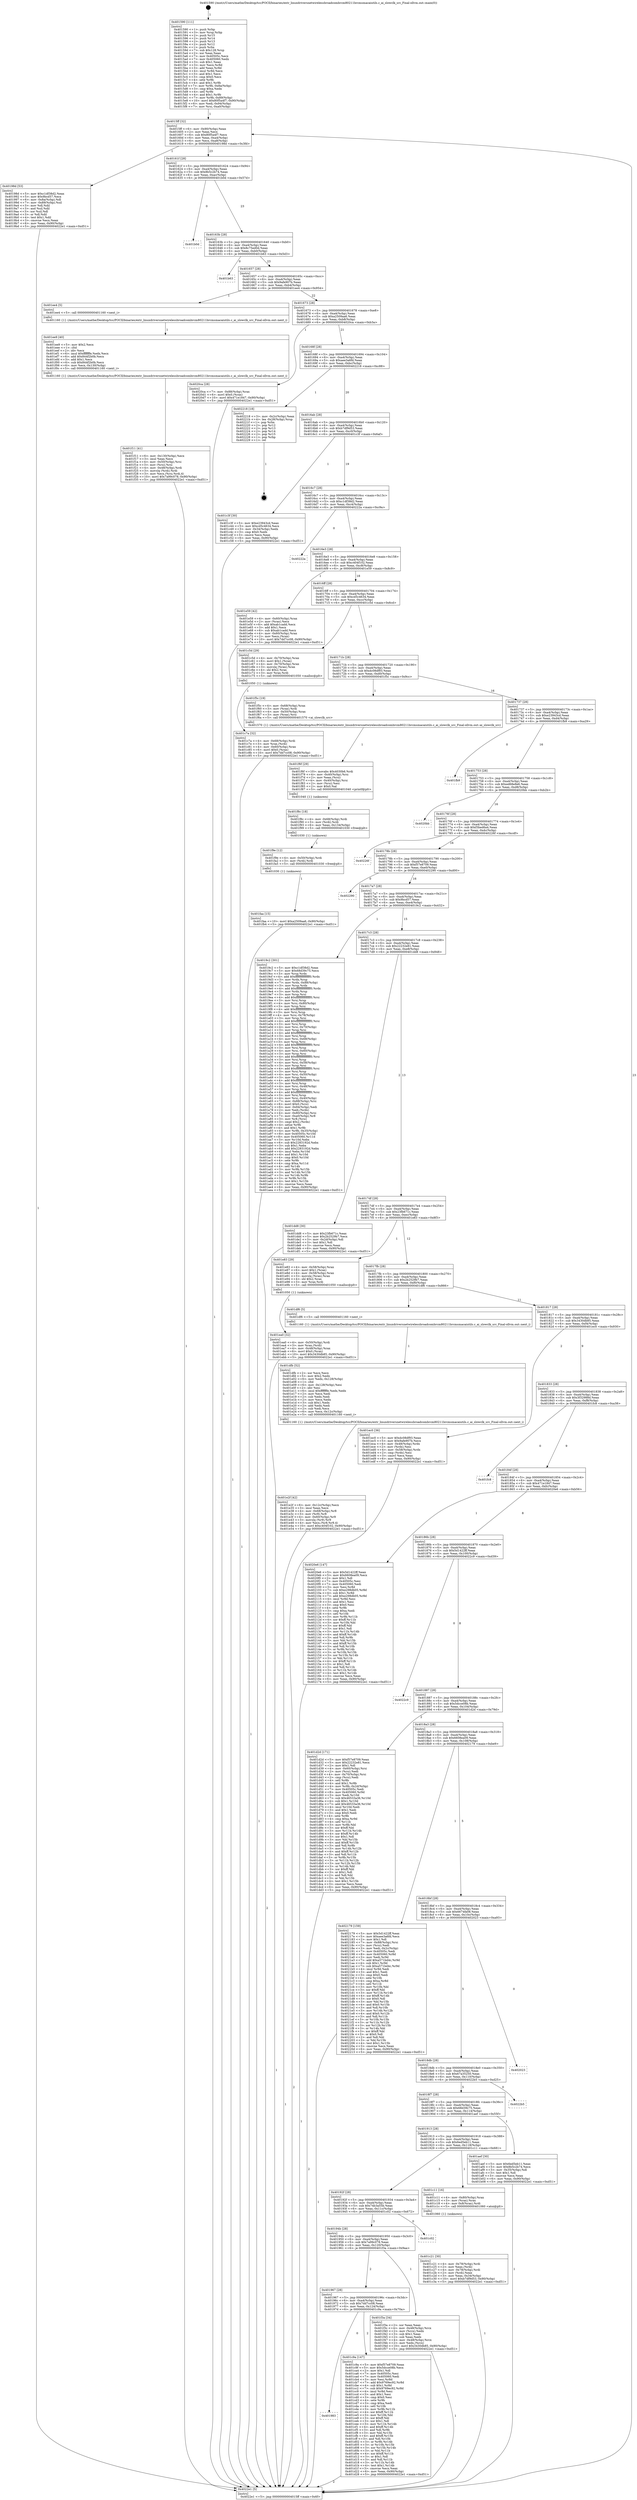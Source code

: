 digraph "0x401590" {
  label = "0x401590 (/mnt/c/Users/mathe/Desktop/tcc/POCII/binaries/extr_linuxdriversnetwirelessbroadcombrcm80211brcmsmacaiutils.c_ai_slowclk_src_Final-ollvm.out::main(0))"
  labelloc = "t"
  node[shape=record]

  Entry [label="",width=0.3,height=0.3,shape=circle,fillcolor=black,style=filled]
  "0x4015ff" [label="{
     0x4015ff [32]\l
     | [instrs]\l
     &nbsp;&nbsp;0x4015ff \<+6\>: mov -0x90(%rbp),%eax\l
     &nbsp;&nbsp;0x401605 \<+2\>: mov %eax,%ecx\l
     &nbsp;&nbsp;0x401607 \<+6\>: sub $0x80f5a4f7,%ecx\l
     &nbsp;&nbsp;0x40160d \<+6\>: mov %eax,-0xa4(%rbp)\l
     &nbsp;&nbsp;0x401613 \<+6\>: mov %ecx,-0xa8(%rbp)\l
     &nbsp;&nbsp;0x401619 \<+6\>: je 000000000040198d \<main+0x3fd\>\l
  }"]
  "0x40198d" [label="{
     0x40198d [53]\l
     | [instrs]\l
     &nbsp;&nbsp;0x40198d \<+5\>: mov $0xc1df38d2,%eax\l
     &nbsp;&nbsp;0x401992 \<+5\>: mov $0x9bcd57,%ecx\l
     &nbsp;&nbsp;0x401997 \<+6\>: mov -0x8a(%rbp),%dl\l
     &nbsp;&nbsp;0x40199d \<+7\>: mov -0x89(%rbp),%sil\l
     &nbsp;&nbsp;0x4019a4 \<+3\>: mov %dl,%dil\l
     &nbsp;&nbsp;0x4019a7 \<+3\>: and %sil,%dil\l
     &nbsp;&nbsp;0x4019aa \<+3\>: xor %sil,%dl\l
     &nbsp;&nbsp;0x4019ad \<+3\>: or %dl,%dil\l
     &nbsp;&nbsp;0x4019b0 \<+4\>: test $0x1,%dil\l
     &nbsp;&nbsp;0x4019b4 \<+3\>: cmovne %ecx,%eax\l
     &nbsp;&nbsp;0x4019b7 \<+6\>: mov %eax,-0x90(%rbp)\l
     &nbsp;&nbsp;0x4019bd \<+5\>: jmp 00000000004022e1 \<main+0xd51\>\l
  }"]
  "0x40161f" [label="{
     0x40161f [28]\l
     | [instrs]\l
     &nbsp;&nbsp;0x40161f \<+5\>: jmp 0000000000401624 \<main+0x94\>\l
     &nbsp;&nbsp;0x401624 \<+6\>: mov -0xa4(%rbp),%eax\l
     &nbsp;&nbsp;0x40162a \<+5\>: sub $0x8b5c2b74,%eax\l
     &nbsp;&nbsp;0x40162f \<+6\>: mov %eax,-0xac(%rbp)\l
     &nbsp;&nbsp;0x401635 \<+6\>: je 0000000000401b0d \<main+0x57d\>\l
  }"]
  "0x4022e1" [label="{
     0x4022e1 [5]\l
     | [instrs]\l
     &nbsp;&nbsp;0x4022e1 \<+5\>: jmp 00000000004015ff \<main+0x6f\>\l
  }"]
  "0x401590" [label="{
     0x401590 [111]\l
     | [instrs]\l
     &nbsp;&nbsp;0x401590 \<+1\>: push %rbp\l
     &nbsp;&nbsp;0x401591 \<+3\>: mov %rsp,%rbp\l
     &nbsp;&nbsp;0x401594 \<+2\>: push %r15\l
     &nbsp;&nbsp;0x401596 \<+2\>: push %r14\l
     &nbsp;&nbsp;0x401598 \<+2\>: push %r13\l
     &nbsp;&nbsp;0x40159a \<+2\>: push %r12\l
     &nbsp;&nbsp;0x40159c \<+1\>: push %rbx\l
     &nbsp;&nbsp;0x40159d \<+7\>: sub $0x128,%rsp\l
     &nbsp;&nbsp;0x4015a4 \<+2\>: xor %eax,%eax\l
     &nbsp;&nbsp;0x4015a6 \<+7\>: mov 0x40505c,%ecx\l
     &nbsp;&nbsp;0x4015ad \<+7\>: mov 0x405060,%edx\l
     &nbsp;&nbsp;0x4015b4 \<+3\>: sub $0x1,%eax\l
     &nbsp;&nbsp;0x4015b7 \<+3\>: mov %ecx,%r8d\l
     &nbsp;&nbsp;0x4015ba \<+3\>: add %eax,%r8d\l
     &nbsp;&nbsp;0x4015bd \<+4\>: imul %r8d,%ecx\l
     &nbsp;&nbsp;0x4015c1 \<+3\>: and $0x1,%ecx\l
     &nbsp;&nbsp;0x4015c4 \<+3\>: cmp $0x0,%ecx\l
     &nbsp;&nbsp;0x4015c7 \<+4\>: sete %r9b\l
     &nbsp;&nbsp;0x4015cb \<+4\>: and $0x1,%r9b\l
     &nbsp;&nbsp;0x4015cf \<+7\>: mov %r9b,-0x8a(%rbp)\l
     &nbsp;&nbsp;0x4015d6 \<+3\>: cmp $0xa,%edx\l
     &nbsp;&nbsp;0x4015d9 \<+4\>: setl %r9b\l
     &nbsp;&nbsp;0x4015dd \<+4\>: and $0x1,%r9b\l
     &nbsp;&nbsp;0x4015e1 \<+7\>: mov %r9b,-0x89(%rbp)\l
     &nbsp;&nbsp;0x4015e8 \<+10\>: movl $0x80f5a4f7,-0x90(%rbp)\l
     &nbsp;&nbsp;0x4015f2 \<+6\>: mov %edi,-0x94(%rbp)\l
     &nbsp;&nbsp;0x4015f8 \<+7\>: mov %rsi,-0xa0(%rbp)\l
  }"]
  Exit [label="",width=0.3,height=0.3,shape=circle,fillcolor=black,style=filled,peripheries=2]
  "0x401b0d" [label="{
     0x401b0d\l
  }", style=dashed]
  "0x40163b" [label="{
     0x40163b [28]\l
     | [instrs]\l
     &nbsp;&nbsp;0x40163b \<+5\>: jmp 0000000000401640 \<main+0xb0\>\l
     &nbsp;&nbsp;0x401640 \<+6\>: mov -0xa4(%rbp),%eax\l
     &nbsp;&nbsp;0x401646 \<+5\>: sub $0x8c75ed0d,%eax\l
     &nbsp;&nbsp;0x40164b \<+6\>: mov %eax,-0xb0(%rbp)\l
     &nbsp;&nbsp;0x401651 \<+6\>: je 0000000000401b63 \<main+0x5d3\>\l
  }"]
  "0x401faa" [label="{
     0x401faa [15]\l
     | [instrs]\l
     &nbsp;&nbsp;0x401faa \<+10\>: movl $0xa2509aa6,-0x90(%rbp)\l
     &nbsp;&nbsp;0x401fb4 \<+5\>: jmp 00000000004022e1 \<main+0xd51\>\l
  }"]
  "0x401b63" [label="{
     0x401b63\l
  }", style=dashed]
  "0x401657" [label="{
     0x401657 [28]\l
     | [instrs]\l
     &nbsp;&nbsp;0x401657 \<+5\>: jmp 000000000040165c \<main+0xcc\>\l
     &nbsp;&nbsp;0x40165c \<+6\>: mov -0xa4(%rbp),%eax\l
     &nbsp;&nbsp;0x401662 \<+5\>: sub $0x9afe907b,%eax\l
     &nbsp;&nbsp;0x401667 \<+6\>: mov %eax,-0xb4(%rbp)\l
     &nbsp;&nbsp;0x40166d \<+6\>: je 0000000000401ee4 \<main+0x954\>\l
  }"]
  "0x401f9e" [label="{
     0x401f9e [12]\l
     | [instrs]\l
     &nbsp;&nbsp;0x401f9e \<+4\>: mov -0x50(%rbp),%rdi\l
     &nbsp;&nbsp;0x401fa2 \<+3\>: mov (%rdi),%rdi\l
     &nbsp;&nbsp;0x401fa5 \<+5\>: call 0000000000401030 \<free@plt\>\l
     | [calls]\l
     &nbsp;&nbsp;0x401030 \{1\} (unknown)\l
  }"]
  "0x401ee4" [label="{
     0x401ee4 [5]\l
     | [instrs]\l
     &nbsp;&nbsp;0x401ee4 \<+5\>: call 0000000000401160 \<next_i\>\l
     | [calls]\l
     &nbsp;&nbsp;0x401160 \{1\} (/mnt/c/Users/mathe/Desktop/tcc/POCII/binaries/extr_linuxdriversnetwirelessbroadcombrcm80211brcmsmacaiutils.c_ai_slowclk_src_Final-ollvm.out::next_i)\l
  }"]
  "0x401673" [label="{
     0x401673 [28]\l
     | [instrs]\l
     &nbsp;&nbsp;0x401673 \<+5\>: jmp 0000000000401678 \<main+0xe8\>\l
     &nbsp;&nbsp;0x401678 \<+6\>: mov -0xa4(%rbp),%eax\l
     &nbsp;&nbsp;0x40167e \<+5\>: sub $0xa2509aa6,%eax\l
     &nbsp;&nbsp;0x401683 \<+6\>: mov %eax,-0xb8(%rbp)\l
     &nbsp;&nbsp;0x401689 \<+6\>: je 00000000004020ca \<main+0xb3a\>\l
  }"]
  "0x401f8c" [label="{
     0x401f8c [18]\l
     | [instrs]\l
     &nbsp;&nbsp;0x401f8c \<+4\>: mov -0x68(%rbp),%rdi\l
     &nbsp;&nbsp;0x401f90 \<+3\>: mov (%rdi),%rdi\l
     &nbsp;&nbsp;0x401f93 \<+6\>: mov %eax,-0x134(%rbp)\l
     &nbsp;&nbsp;0x401f99 \<+5\>: call 0000000000401030 \<free@plt\>\l
     | [calls]\l
     &nbsp;&nbsp;0x401030 \{1\} (unknown)\l
  }"]
  "0x4020ca" [label="{
     0x4020ca [28]\l
     | [instrs]\l
     &nbsp;&nbsp;0x4020ca \<+7\>: mov -0x88(%rbp),%rax\l
     &nbsp;&nbsp;0x4020d1 \<+6\>: movl $0x0,(%rax)\l
     &nbsp;&nbsp;0x4020d7 \<+10\>: movl $0x471e1847,-0x90(%rbp)\l
     &nbsp;&nbsp;0x4020e1 \<+5\>: jmp 00000000004022e1 \<main+0xd51\>\l
  }"]
  "0x40168f" [label="{
     0x40168f [28]\l
     | [instrs]\l
     &nbsp;&nbsp;0x40168f \<+5\>: jmp 0000000000401694 \<main+0x104\>\l
     &nbsp;&nbsp;0x401694 \<+6\>: mov -0xa4(%rbp),%eax\l
     &nbsp;&nbsp;0x40169a \<+5\>: sub $0xaee3a6fd,%eax\l
     &nbsp;&nbsp;0x40169f \<+6\>: mov %eax,-0xbc(%rbp)\l
     &nbsp;&nbsp;0x4016a5 \<+6\>: je 0000000000402218 \<main+0xc88\>\l
  }"]
  "0x401f6f" [label="{
     0x401f6f [29]\l
     | [instrs]\l
     &nbsp;&nbsp;0x401f6f \<+10\>: movabs $0x4030b6,%rdi\l
     &nbsp;&nbsp;0x401f79 \<+4\>: mov -0x40(%rbp),%rsi\l
     &nbsp;&nbsp;0x401f7d \<+2\>: mov %eax,(%rsi)\l
     &nbsp;&nbsp;0x401f7f \<+4\>: mov -0x40(%rbp),%rsi\l
     &nbsp;&nbsp;0x401f83 \<+2\>: mov (%rsi),%esi\l
     &nbsp;&nbsp;0x401f85 \<+2\>: mov $0x0,%al\l
     &nbsp;&nbsp;0x401f87 \<+5\>: call 0000000000401040 \<printf@plt\>\l
     | [calls]\l
     &nbsp;&nbsp;0x401040 \{1\} (unknown)\l
  }"]
  "0x402218" [label="{
     0x402218 [18]\l
     | [instrs]\l
     &nbsp;&nbsp;0x402218 \<+3\>: mov -0x2c(%rbp),%eax\l
     &nbsp;&nbsp;0x40221b \<+4\>: lea -0x28(%rbp),%rsp\l
     &nbsp;&nbsp;0x40221f \<+1\>: pop %rbx\l
     &nbsp;&nbsp;0x402220 \<+2\>: pop %r12\l
     &nbsp;&nbsp;0x402222 \<+2\>: pop %r13\l
     &nbsp;&nbsp;0x402224 \<+2\>: pop %r14\l
     &nbsp;&nbsp;0x402226 \<+2\>: pop %r15\l
     &nbsp;&nbsp;0x402228 \<+1\>: pop %rbp\l
     &nbsp;&nbsp;0x402229 \<+1\>: ret\l
  }"]
  "0x4016ab" [label="{
     0x4016ab [28]\l
     | [instrs]\l
     &nbsp;&nbsp;0x4016ab \<+5\>: jmp 00000000004016b0 \<main+0x120\>\l
     &nbsp;&nbsp;0x4016b0 \<+6\>: mov -0xa4(%rbp),%eax\l
     &nbsp;&nbsp;0x4016b6 \<+5\>: sub $0xb7df9d53,%eax\l
     &nbsp;&nbsp;0x4016bb \<+6\>: mov %eax,-0xc0(%rbp)\l
     &nbsp;&nbsp;0x4016c1 \<+6\>: je 0000000000401c3f \<main+0x6af\>\l
  }"]
  "0x401f11" [label="{
     0x401f11 [41]\l
     | [instrs]\l
     &nbsp;&nbsp;0x401f11 \<+6\>: mov -0x130(%rbp),%ecx\l
     &nbsp;&nbsp;0x401f17 \<+3\>: imul %eax,%ecx\l
     &nbsp;&nbsp;0x401f1a \<+4\>: mov -0x50(%rbp),%rsi\l
     &nbsp;&nbsp;0x401f1e \<+3\>: mov (%rsi),%rsi\l
     &nbsp;&nbsp;0x401f21 \<+4\>: mov -0x48(%rbp),%rdi\l
     &nbsp;&nbsp;0x401f25 \<+3\>: movslq (%rdi),%rdi\l
     &nbsp;&nbsp;0x401f28 \<+3\>: mov %ecx,(%rsi,%rdi,4)\l
     &nbsp;&nbsp;0x401f2b \<+10\>: movl $0x7a99c078,-0x90(%rbp)\l
     &nbsp;&nbsp;0x401f35 \<+5\>: jmp 00000000004022e1 \<main+0xd51\>\l
  }"]
  "0x401c3f" [label="{
     0x401c3f [30]\l
     | [instrs]\l
     &nbsp;&nbsp;0x401c3f \<+5\>: mov $0xe23943cd,%eax\l
     &nbsp;&nbsp;0x401c44 \<+5\>: mov $0xcd5c4634,%ecx\l
     &nbsp;&nbsp;0x401c49 \<+3\>: mov -0x34(%rbp),%edx\l
     &nbsp;&nbsp;0x401c4c \<+3\>: cmp $0x0,%edx\l
     &nbsp;&nbsp;0x401c4f \<+3\>: cmove %ecx,%eax\l
     &nbsp;&nbsp;0x401c52 \<+6\>: mov %eax,-0x90(%rbp)\l
     &nbsp;&nbsp;0x401c58 \<+5\>: jmp 00000000004022e1 \<main+0xd51\>\l
  }"]
  "0x4016c7" [label="{
     0x4016c7 [28]\l
     | [instrs]\l
     &nbsp;&nbsp;0x4016c7 \<+5\>: jmp 00000000004016cc \<main+0x13c\>\l
     &nbsp;&nbsp;0x4016cc \<+6\>: mov -0xa4(%rbp),%eax\l
     &nbsp;&nbsp;0x4016d2 \<+5\>: sub $0xc1df38d2,%eax\l
     &nbsp;&nbsp;0x4016d7 \<+6\>: mov %eax,-0xc4(%rbp)\l
     &nbsp;&nbsp;0x4016dd \<+6\>: je 000000000040222a \<main+0xc9a\>\l
  }"]
  "0x401ee9" [label="{
     0x401ee9 [40]\l
     | [instrs]\l
     &nbsp;&nbsp;0x401ee9 \<+5\>: mov $0x2,%ecx\l
     &nbsp;&nbsp;0x401eee \<+1\>: cltd\l
     &nbsp;&nbsp;0x401eef \<+2\>: idiv %ecx\l
     &nbsp;&nbsp;0x401ef1 \<+6\>: imul $0xfffffffe,%edx,%ecx\l
     &nbsp;&nbsp;0x401ef7 \<+6\>: add $0x844f2b0b,%ecx\l
     &nbsp;&nbsp;0x401efd \<+3\>: add $0x1,%ecx\l
     &nbsp;&nbsp;0x401f00 \<+6\>: sub $0x844f2b0b,%ecx\l
     &nbsp;&nbsp;0x401f06 \<+6\>: mov %ecx,-0x130(%rbp)\l
     &nbsp;&nbsp;0x401f0c \<+5\>: call 0000000000401160 \<next_i\>\l
     | [calls]\l
     &nbsp;&nbsp;0x401160 \{1\} (/mnt/c/Users/mathe/Desktop/tcc/POCII/binaries/extr_linuxdriversnetwirelessbroadcombrcm80211brcmsmacaiutils.c_ai_slowclk_src_Final-ollvm.out::next_i)\l
  }"]
  "0x40222a" [label="{
     0x40222a\l
  }", style=dashed]
  "0x4016e3" [label="{
     0x4016e3 [28]\l
     | [instrs]\l
     &nbsp;&nbsp;0x4016e3 \<+5\>: jmp 00000000004016e8 \<main+0x158\>\l
     &nbsp;&nbsp;0x4016e8 \<+6\>: mov -0xa4(%rbp),%eax\l
     &nbsp;&nbsp;0x4016ee \<+5\>: sub $0xc404f102,%eax\l
     &nbsp;&nbsp;0x4016f3 \<+6\>: mov %eax,-0xc8(%rbp)\l
     &nbsp;&nbsp;0x4016f9 \<+6\>: je 0000000000401e59 \<main+0x8c9\>\l
  }"]
  "0x401ea0" [label="{
     0x401ea0 [32]\l
     | [instrs]\l
     &nbsp;&nbsp;0x401ea0 \<+4\>: mov -0x50(%rbp),%rdi\l
     &nbsp;&nbsp;0x401ea4 \<+3\>: mov %rax,(%rdi)\l
     &nbsp;&nbsp;0x401ea7 \<+4\>: mov -0x48(%rbp),%rax\l
     &nbsp;&nbsp;0x401eab \<+6\>: movl $0x0,(%rax)\l
     &nbsp;&nbsp;0x401eb1 \<+10\>: movl $0x3430db85,-0x90(%rbp)\l
     &nbsp;&nbsp;0x401ebb \<+5\>: jmp 00000000004022e1 \<main+0xd51\>\l
  }"]
  "0x401e59" [label="{
     0x401e59 [42]\l
     | [instrs]\l
     &nbsp;&nbsp;0x401e59 \<+4\>: mov -0x60(%rbp),%rax\l
     &nbsp;&nbsp;0x401e5d \<+2\>: mov (%rax),%ecx\l
     &nbsp;&nbsp;0x401e5f \<+6\>: add $0xab1cadd,%ecx\l
     &nbsp;&nbsp;0x401e65 \<+3\>: add $0x1,%ecx\l
     &nbsp;&nbsp;0x401e68 \<+6\>: sub $0xab1cadd,%ecx\l
     &nbsp;&nbsp;0x401e6e \<+4\>: mov -0x60(%rbp),%rax\l
     &nbsp;&nbsp;0x401e72 \<+2\>: mov %ecx,(%rax)\l
     &nbsp;&nbsp;0x401e74 \<+10\>: movl $0x7dd7cc08,-0x90(%rbp)\l
     &nbsp;&nbsp;0x401e7e \<+5\>: jmp 00000000004022e1 \<main+0xd51\>\l
  }"]
  "0x4016ff" [label="{
     0x4016ff [28]\l
     | [instrs]\l
     &nbsp;&nbsp;0x4016ff \<+5\>: jmp 0000000000401704 \<main+0x174\>\l
     &nbsp;&nbsp;0x401704 \<+6\>: mov -0xa4(%rbp),%eax\l
     &nbsp;&nbsp;0x40170a \<+5\>: sub $0xcd5c4634,%eax\l
     &nbsp;&nbsp;0x40170f \<+6\>: mov %eax,-0xcc(%rbp)\l
     &nbsp;&nbsp;0x401715 \<+6\>: je 0000000000401c5d \<main+0x6cd\>\l
  }"]
  "0x401e2f" [label="{
     0x401e2f [42]\l
     | [instrs]\l
     &nbsp;&nbsp;0x401e2f \<+6\>: mov -0x12c(%rbp),%ecx\l
     &nbsp;&nbsp;0x401e35 \<+3\>: imul %eax,%ecx\l
     &nbsp;&nbsp;0x401e38 \<+4\>: mov -0x68(%rbp),%r8\l
     &nbsp;&nbsp;0x401e3c \<+3\>: mov (%r8),%r8\l
     &nbsp;&nbsp;0x401e3f \<+4\>: mov -0x60(%rbp),%r9\l
     &nbsp;&nbsp;0x401e43 \<+3\>: movslq (%r9),%r9\l
     &nbsp;&nbsp;0x401e46 \<+4\>: mov %ecx,(%r8,%r9,4)\l
     &nbsp;&nbsp;0x401e4a \<+10\>: movl $0xc404f102,-0x90(%rbp)\l
     &nbsp;&nbsp;0x401e54 \<+5\>: jmp 00000000004022e1 \<main+0xd51\>\l
  }"]
  "0x401c5d" [label="{
     0x401c5d [29]\l
     | [instrs]\l
     &nbsp;&nbsp;0x401c5d \<+4\>: mov -0x70(%rbp),%rax\l
     &nbsp;&nbsp;0x401c61 \<+6\>: movl $0x1,(%rax)\l
     &nbsp;&nbsp;0x401c67 \<+4\>: mov -0x70(%rbp),%rax\l
     &nbsp;&nbsp;0x401c6b \<+3\>: movslq (%rax),%rax\l
     &nbsp;&nbsp;0x401c6e \<+4\>: shl $0x2,%rax\l
     &nbsp;&nbsp;0x401c72 \<+3\>: mov %rax,%rdi\l
     &nbsp;&nbsp;0x401c75 \<+5\>: call 0000000000401050 \<malloc@plt\>\l
     | [calls]\l
     &nbsp;&nbsp;0x401050 \{1\} (unknown)\l
  }"]
  "0x40171b" [label="{
     0x40171b [28]\l
     | [instrs]\l
     &nbsp;&nbsp;0x40171b \<+5\>: jmp 0000000000401720 \<main+0x190\>\l
     &nbsp;&nbsp;0x401720 \<+6\>: mov -0xa4(%rbp),%eax\l
     &nbsp;&nbsp;0x401726 \<+5\>: sub $0xdc08df93,%eax\l
     &nbsp;&nbsp;0x40172b \<+6\>: mov %eax,-0xd0(%rbp)\l
     &nbsp;&nbsp;0x401731 \<+6\>: je 0000000000401f5c \<main+0x9cc\>\l
  }"]
  "0x401dfb" [label="{
     0x401dfb [52]\l
     | [instrs]\l
     &nbsp;&nbsp;0x401dfb \<+2\>: xor %ecx,%ecx\l
     &nbsp;&nbsp;0x401dfd \<+5\>: mov $0x2,%edx\l
     &nbsp;&nbsp;0x401e02 \<+6\>: mov %edx,-0x128(%rbp)\l
     &nbsp;&nbsp;0x401e08 \<+1\>: cltd\l
     &nbsp;&nbsp;0x401e09 \<+6\>: mov -0x128(%rbp),%esi\l
     &nbsp;&nbsp;0x401e0f \<+2\>: idiv %esi\l
     &nbsp;&nbsp;0x401e11 \<+6\>: imul $0xfffffffe,%edx,%edx\l
     &nbsp;&nbsp;0x401e17 \<+2\>: mov %ecx,%edi\l
     &nbsp;&nbsp;0x401e19 \<+2\>: sub %edx,%edi\l
     &nbsp;&nbsp;0x401e1b \<+2\>: mov %ecx,%edx\l
     &nbsp;&nbsp;0x401e1d \<+3\>: sub $0x1,%edx\l
     &nbsp;&nbsp;0x401e20 \<+2\>: add %edx,%edi\l
     &nbsp;&nbsp;0x401e22 \<+2\>: sub %edi,%ecx\l
     &nbsp;&nbsp;0x401e24 \<+6\>: mov %ecx,-0x12c(%rbp)\l
     &nbsp;&nbsp;0x401e2a \<+5\>: call 0000000000401160 \<next_i\>\l
     | [calls]\l
     &nbsp;&nbsp;0x401160 \{1\} (/mnt/c/Users/mathe/Desktop/tcc/POCII/binaries/extr_linuxdriversnetwirelessbroadcombrcm80211brcmsmacaiutils.c_ai_slowclk_src_Final-ollvm.out::next_i)\l
  }"]
  "0x401f5c" [label="{
     0x401f5c [19]\l
     | [instrs]\l
     &nbsp;&nbsp;0x401f5c \<+4\>: mov -0x68(%rbp),%rax\l
     &nbsp;&nbsp;0x401f60 \<+3\>: mov (%rax),%rdi\l
     &nbsp;&nbsp;0x401f63 \<+4\>: mov -0x50(%rbp),%rax\l
     &nbsp;&nbsp;0x401f67 \<+3\>: mov (%rax),%rsi\l
     &nbsp;&nbsp;0x401f6a \<+5\>: call 0000000000401570 \<ai_slowclk_src\>\l
     | [calls]\l
     &nbsp;&nbsp;0x401570 \{1\} (/mnt/c/Users/mathe/Desktop/tcc/POCII/binaries/extr_linuxdriversnetwirelessbroadcombrcm80211brcmsmacaiutils.c_ai_slowclk_src_Final-ollvm.out::ai_slowclk_src)\l
  }"]
  "0x401737" [label="{
     0x401737 [28]\l
     | [instrs]\l
     &nbsp;&nbsp;0x401737 \<+5\>: jmp 000000000040173c \<main+0x1ac\>\l
     &nbsp;&nbsp;0x40173c \<+6\>: mov -0xa4(%rbp),%eax\l
     &nbsp;&nbsp;0x401742 \<+5\>: sub $0xe23943cd,%eax\l
     &nbsp;&nbsp;0x401747 \<+6\>: mov %eax,-0xd4(%rbp)\l
     &nbsp;&nbsp;0x40174d \<+6\>: je 0000000000401fb9 \<main+0xa29\>\l
  }"]
  "0x401983" [label="{
     0x401983\l
  }", style=dashed]
  "0x401fb9" [label="{
     0x401fb9\l
  }", style=dashed]
  "0x401753" [label="{
     0x401753 [28]\l
     | [instrs]\l
     &nbsp;&nbsp;0x401753 \<+5\>: jmp 0000000000401758 \<main+0x1c8\>\l
     &nbsp;&nbsp;0x401758 \<+6\>: mov -0xa4(%rbp),%eax\l
     &nbsp;&nbsp;0x40175e \<+5\>: sub $0xed68e8e6,%eax\l
     &nbsp;&nbsp;0x401763 \<+6\>: mov %eax,-0xd8(%rbp)\l
     &nbsp;&nbsp;0x401769 \<+6\>: je 00000000004020bb \<main+0xb2b\>\l
  }"]
  "0x401c9a" [label="{
     0x401c9a [147]\l
     | [instrs]\l
     &nbsp;&nbsp;0x401c9a \<+5\>: mov $0xf57e8709,%eax\l
     &nbsp;&nbsp;0x401c9f \<+5\>: mov $0x5dcce08b,%ecx\l
     &nbsp;&nbsp;0x401ca4 \<+2\>: mov $0x1,%dl\l
     &nbsp;&nbsp;0x401ca6 \<+7\>: mov 0x40505c,%esi\l
     &nbsp;&nbsp;0x401cad \<+7\>: mov 0x405060,%edi\l
     &nbsp;&nbsp;0x401cb4 \<+3\>: mov %esi,%r8d\l
     &nbsp;&nbsp;0x401cb7 \<+7\>: add $0x9769ec92,%r8d\l
     &nbsp;&nbsp;0x401cbe \<+4\>: sub $0x1,%r8d\l
     &nbsp;&nbsp;0x401cc2 \<+7\>: sub $0x9769ec92,%r8d\l
     &nbsp;&nbsp;0x401cc9 \<+4\>: imul %r8d,%esi\l
     &nbsp;&nbsp;0x401ccd \<+3\>: and $0x1,%esi\l
     &nbsp;&nbsp;0x401cd0 \<+3\>: cmp $0x0,%esi\l
     &nbsp;&nbsp;0x401cd3 \<+4\>: sete %r9b\l
     &nbsp;&nbsp;0x401cd7 \<+3\>: cmp $0xa,%edi\l
     &nbsp;&nbsp;0x401cda \<+4\>: setl %r10b\l
     &nbsp;&nbsp;0x401cde \<+3\>: mov %r9b,%r11b\l
     &nbsp;&nbsp;0x401ce1 \<+4\>: xor $0xff,%r11b\l
     &nbsp;&nbsp;0x401ce5 \<+3\>: mov %r10b,%bl\l
     &nbsp;&nbsp;0x401ce8 \<+3\>: xor $0xff,%bl\l
     &nbsp;&nbsp;0x401ceb \<+3\>: xor $0x1,%dl\l
     &nbsp;&nbsp;0x401cee \<+3\>: mov %r11b,%r14b\l
     &nbsp;&nbsp;0x401cf1 \<+4\>: and $0xff,%r14b\l
     &nbsp;&nbsp;0x401cf5 \<+3\>: and %dl,%r9b\l
     &nbsp;&nbsp;0x401cf8 \<+3\>: mov %bl,%r15b\l
     &nbsp;&nbsp;0x401cfb \<+4\>: and $0xff,%r15b\l
     &nbsp;&nbsp;0x401cff \<+3\>: and %dl,%r10b\l
     &nbsp;&nbsp;0x401d02 \<+3\>: or %r9b,%r14b\l
     &nbsp;&nbsp;0x401d05 \<+3\>: or %r10b,%r15b\l
     &nbsp;&nbsp;0x401d08 \<+3\>: xor %r15b,%r14b\l
     &nbsp;&nbsp;0x401d0b \<+3\>: or %bl,%r11b\l
     &nbsp;&nbsp;0x401d0e \<+4\>: xor $0xff,%r11b\l
     &nbsp;&nbsp;0x401d12 \<+3\>: or $0x1,%dl\l
     &nbsp;&nbsp;0x401d15 \<+3\>: and %dl,%r11b\l
     &nbsp;&nbsp;0x401d18 \<+3\>: or %r11b,%r14b\l
     &nbsp;&nbsp;0x401d1b \<+4\>: test $0x1,%r14b\l
     &nbsp;&nbsp;0x401d1f \<+3\>: cmovne %ecx,%eax\l
     &nbsp;&nbsp;0x401d22 \<+6\>: mov %eax,-0x90(%rbp)\l
     &nbsp;&nbsp;0x401d28 \<+5\>: jmp 00000000004022e1 \<main+0xd51\>\l
  }"]
  "0x4020bb" [label="{
     0x4020bb\l
  }", style=dashed]
  "0x40176f" [label="{
     0x40176f [28]\l
     | [instrs]\l
     &nbsp;&nbsp;0x40176f \<+5\>: jmp 0000000000401774 \<main+0x1e4\>\l
     &nbsp;&nbsp;0x401774 \<+6\>: mov -0xa4(%rbp),%eax\l
     &nbsp;&nbsp;0x40177a \<+5\>: sub $0xf3bed6a4,%eax\l
     &nbsp;&nbsp;0x40177f \<+6\>: mov %eax,-0xdc(%rbp)\l
     &nbsp;&nbsp;0x401785 \<+6\>: je 000000000040226f \<main+0xcdf\>\l
  }"]
  "0x401967" [label="{
     0x401967 [28]\l
     | [instrs]\l
     &nbsp;&nbsp;0x401967 \<+5\>: jmp 000000000040196c \<main+0x3dc\>\l
     &nbsp;&nbsp;0x40196c \<+6\>: mov -0xa4(%rbp),%eax\l
     &nbsp;&nbsp;0x401972 \<+5\>: sub $0x7dd7cc08,%eax\l
     &nbsp;&nbsp;0x401977 \<+6\>: mov %eax,-0x124(%rbp)\l
     &nbsp;&nbsp;0x40197d \<+6\>: je 0000000000401c9a \<main+0x70a\>\l
  }"]
  "0x40226f" [label="{
     0x40226f\l
  }", style=dashed]
  "0x40178b" [label="{
     0x40178b [28]\l
     | [instrs]\l
     &nbsp;&nbsp;0x40178b \<+5\>: jmp 0000000000401790 \<main+0x200\>\l
     &nbsp;&nbsp;0x401790 \<+6\>: mov -0xa4(%rbp),%eax\l
     &nbsp;&nbsp;0x401796 \<+5\>: sub $0xf57e8709,%eax\l
     &nbsp;&nbsp;0x40179b \<+6\>: mov %eax,-0xe0(%rbp)\l
     &nbsp;&nbsp;0x4017a1 \<+6\>: je 0000000000402290 \<main+0xd00\>\l
  }"]
  "0x401f3a" [label="{
     0x401f3a [34]\l
     | [instrs]\l
     &nbsp;&nbsp;0x401f3a \<+2\>: xor %eax,%eax\l
     &nbsp;&nbsp;0x401f3c \<+4\>: mov -0x48(%rbp),%rcx\l
     &nbsp;&nbsp;0x401f40 \<+2\>: mov (%rcx),%edx\l
     &nbsp;&nbsp;0x401f42 \<+3\>: sub $0x1,%eax\l
     &nbsp;&nbsp;0x401f45 \<+2\>: sub %eax,%edx\l
     &nbsp;&nbsp;0x401f47 \<+4\>: mov -0x48(%rbp),%rcx\l
     &nbsp;&nbsp;0x401f4b \<+2\>: mov %edx,(%rcx)\l
     &nbsp;&nbsp;0x401f4d \<+10\>: movl $0x3430db85,-0x90(%rbp)\l
     &nbsp;&nbsp;0x401f57 \<+5\>: jmp 00000000004022e1 \<main+0xd51\>\l
  }"]
  "0x402290" [label="{
     0x402290\l
  }", style=dashed]
  "0x4017a7" [label="{
     0x4017a7 [28]\l
     | [instrs]\l
     &nbsp;&nbsp;0x4017a7 \<+5\>: jmp 00000000004017ac \<main+0x21c\>\l
     &nbsp;&nbsp;0x4017ac \<+6\>: mov -0xa4(%rbp),%eax\l
     &nbsp;&nbsp;0x4017b2 \<+5\>: sub $0x9bcd57,%eax\l
     &nbsp;&nbsp;0x4017b7 \<+6\>: mov %eax,-0xe4(%rbp)\l
     &nbsp;&nbsp;0x4017bd \<+6\>: je 00000000004019c2 \<main+0x432\>\l
  }"]
  "0x40194b" [label="{
     0x40194b [28]\l
     | [instrs]\l
     &nbsp;&nbsp;0x40194b \<+5\>: jmp 0000000000401950 \<main+0x3c0\>\l
     &nbsp;&nbsp;0x401950 \<+6\>: mov -0xa4(%rbp),%eax\l
     &nbsp;&nbsp;0x401956 \<+5\>: sub $0x7a99c078,%eax\l
     &nbsp;&nbsp;0x40195b \<+6\>: mov %eax,-0x120(%rbp)\l
     &nbsp;&nbsp;0x401961 \<+6\>: je 0000000000401f3a \<main+0x9aa\>\l
  }"]
  "0x4019c2" [label="{
     0x4019c2 [301]\l
     | [instrs]\l
     &nbsp;&nbsp;0x4019c2 \<+5\>: mov $0xc1df38d2,%eax\l
     &nbsp;&nbsp;0x4019c7 \<+5\>: mov $0x68d39c75,%ecx\l
     &nbsp;&nbsp;0x4019cc \<+3\>: mov %rsp,%rdx\l
     &nbsp;&nbsp;0x4019cf \<+4\>: add $0xfffffffffffffff0,%rdx\l
     &nbsp;&nbsp;0x4019d3 \<+3\>: mov %rdx,%rsp\l
     &nbsp;&nbsp;0x4019d6 \<+7\>: mov %rdx,-0x88(%rbp)\l
     &nbsp;&nbsp;0x4019dd \<+3\>: mov %rsp,%rdx\l
     &nbsp;&nbsp;0x4019e0 \<+4\>: add $0xfffffffffffffff0,%rdx\l
     &nbsp;&nbsp;0x4019e4 \<+3\>: mov %rdx,%rsp\l
     &nbsp;&nbsp;0x4019e7 \<+3\>: mov %rsp,%rsi\l
     &nbsp;&nbsp;0x4019ea \<+4\>: add $0xfffffffffffffff0,%rsi\l
     &nbsp;&nbsp;0x4019ee \<+3\>: mov %rsi,%rsp\l
     &nbsp;&nbsp;0x4019f1 \<+4\>: mov %rsi,-0x80(%rbp)\l
     &nbsp;&nbsp;0x4019f5 \<+3\>: mov %rsp,%rsi\l
     &nbsp;&nbsp;0x4019f8 \<+4\>: add $0xfffffffffffffff0,%rsi\l
     &nbsp;&nbsp;0x4019fc \<+3\>: mov %rsi,%rsp\l
     &nbsp;&nbsp;0x4019ff \<+4\>: mov %rsi,-0x78(%rbp)\l
     &nbsp;&nbsp;0x401a03 \<+3\>: mov %rsp,%rsi\l
     &nbsp;&nbsp;0x401a06 \<+4\>: add $0xfffffffffffffff0,%rsi\l
     &nbsp;&nbsp;0x401a0a \<+3\>: mov %rsi,%rsp\l
     &nbsp;&nbsp;0x401a0d \<+4\>: mov %rsi,-0x70(%rbp)\l
     &nbsp;&nbsp;0x401a11 \<+3\>: mov %rsp,%rsi\l
     &nbsp;&nbsp;0x401a14 \<+4\>: add $0xfffffffffffffff0,%rsi\l
     &nbsp;&nbsp;0x401a18 \<+3\>: mov %rsi,%rsp\l
     &nbsp;&nbsp;0x401a1b \<+4\>: mov %rsi,-0x68(%rbp)\l
     &nbsp;&nbsp;0x401a1f \<+3\>: mov %rsp,%rsi\l
     &nbsp;&nbsp;0x401a22 \<+4\>: add $0xfffffffffffffff0,%rsi\l
     &nbsp;&nbsp;0x401a26 \<+3\>: mov %rsi,%rsp\l
     &nbsp;&nbsp;0x401a29 \<+4\>: mov %rsi,-0x60(%rbp)\l
     &nbsp;&nbsp;0x401a2d \<+3\>: mov %rsp,%rsi\l
     &nbsp;&nbsp;0x401a30 \<+4\>: add $0xfffffffffffffff0,%rsi\l
     &nbsp;&nbsp;0x401a34 \<+3\>: mov %rsi,%rsp\l
     &nbsp;&nbsp;0x401a37 \<+4\>: mov %rsi,-0x58(%rbp)\l
     &nbsp;&nbsp;0x401a3b \<+3\>: mov %rsp,%rsi\l
     &nbsp;&nbsp;0x401a3e \<+4\>: add $0xfffffffffffffff0,%rsi\l
     &nbsp;&nbsp;0x401a42 \<+3\>: mov %rsi,%rsp\l
     &nbsp;&nbsp;0x401a45 \<+4\>: mov %rsi,-0x50(%rbp)\l
     &nbsp;&nbsp;0x401a49 \<+3\>: mov %rsp,%rsi\l
     &nbsp;&nbsp;0x401a4c \<+4\>: add $0xfffffffffffffff0,%rsi\l
     &nbsp;&nbsp;0x401a50 \<+3\>: mov %rsi,%rsp\l
     &nbsp;&nbsp;0x401a53 \<+4\>: mov %rsi,-0x48(%rbp)\l
     &nbsp;&nbsp;0x401a57 \<+3\>: mov %rsp,%rsi\l
     &nbsp;&nbsp;0x401a5a \<+4\>: add $0xfffffffffffffff0,%rsi\l
     &nbsp;&nbsp;0x401a5e \<+3\>: mov %rsi,%rsp\l
     &nbsp;&nbsp;0x401a61 \<+4\>: mov %rsi,-0x40(%rbp)\l
     &nbsp;&nbsp;0x401a65 \<+7\>: mov -0x88(%rbp),%rsi\l
     &nbsp;&nbsp;0x401a6c \<+6\>: movl $0x0,(%rsi)\l
     &nbsp;&nbsp;0x401a72 \<+6\>: mov -0x94(%rbp),%edi\l
     &nbsp;&nbsp;0x401a78 \<+2\>: mov %edi,(%rdx)\l
     &nbsp;&nbsp;0x401a7a \<+4\>: mov -0x80(%rbp),%rsi\l
     &nbsp;&nbsp;0x401a7e \<+7\>: mov -0xa0(%rbp),%r8\l
     &nbsp;&nbsp;0x401a85 \<+3\>: mov %r8,(%rsi)\l
     &nbsp;&nbsp;0x401a88 \<+3\>: cmpl $0x2,(%rdx)\l
     &nbsp;&nbsp;0x401a8b \<+4\>: setne %r9b\l
     &nbsp;&nbsp;0x401a8f \<+4\>: and $0x1,%r9b\l
     &nbsp;&nbsp;0x401a93 \<+4\>: mov %r9b,-0x35(%rbp)\l
     &nbsp;&nbsp;0x401a97 \<+8\>: mov 0x40505c,%r10d\l
     &nbsp;&nbsp;0x401a9f \<+8\>: mov 0x405060,%r11d\l
     &nbsp;&nbsp;0x401aa7 \<+3\>: mov %r10d,%ebx\l
     &nbsp;&nbsp;0x401aaa \<+6\>: sub $0x2283192d,%ebx\l
     &nbsp;&nbsp;0x401ab0 \<+3\>: sub $0x1,%ebx\l
     &nbsp;&nbsp;0x401ab3 \<+6\>: add $0x2283192d,%ebx\l
     &nbsp;&nbsp;0x401ab9 \<+4\>: imul %ebx,%r10d\l
     &nbsp;&nbsp;0x401abd \<+4\>: and $0x1,%r10d\l
     &nbsp;&nbsp;0x401ac1 \<+4\>: cmp $0x0,%r10d\l
     &nbsp;&nbsp;0x401ac5 \<+4\>: sete %r9b\l
     &nbsp;&nbsp;0x401ac9 \<+4\>: cmp $0xa,%r11d\l
     &nbsp;&nbsp;0x401acd \<+4\>: setl %r14b\l
     &nbsp;&nbsp;0x401ad1 \<+3\>: mov %r9b,%r15b\l
     &nbsp;&nbsp;0x401ad4 \<+3\>: and %r14b,%r15b\l
     &nbsp;&nbsp;0x401ad7 \<+3\>: xor %r14b,%r9b\l
     &nbsp;&nbsp;0x401ada \<+3\>: or %r9b,%r15b\l
     &nbsp;&nbsp;0x401add \<+4\>: test $0x1,%r15b\l
     &nbsp;&nbsp;0x401ae1 \<+3\>: cmovne %ecx,%eax\l
     &nbsp;&nbsp;0x401ae4 \<+6\>: mov %eax,-0x90(%rbp)\l
     &nbsp;&nbsp;0x401aea \<+5\>: jmp 00000000004022e1 \<main+0xd51\>\l
  }"]
  "0x4017c3" [label="{
     0x4017c3 [28]\l
     | [instrs]\l
     &nbsp;&nbsp;0x4017c3 \<+5\>: jmp 00000000004017c8 \<main+0x238\>\l
     &nbsp;&nbsp;0x4017c8 \<+6\>: mov -0xa4(%rbp),%eax\l
     &nbsp;&nbsp;0x4017ce \<+5\>: sub $0x22232e81,%eax\l
     &nbsp;&nbsp;0x4017d3 \<+6\>: mov %eax,-0xe8(%rbp)\l
     &nbsp;&nbsp;0x4017d9 \<+6\>: je 0000000000401dd8 \<main+0x848\>\l
  }"]
  "0x401c02" [label="{
     0x401c02\l
  }", style=dashed]
  "0x401c7a" [label="{
     0x401c7a [32]\l
     | [instrs]\l
     &nbsp;&nbsp;0x401c7a \<+4\>: mov -0x68(%rbp),%rdi\l
     &nbsp;&nbsp;0x401c7e \<+3\>: mov %rax,(%rdi)\l
     &nbsp;&nbsp;0x401c81 \<+4\>: mov -0x60(%rbp),%rax\l
     &nbsp;&nbsp;0x401c85 \<+6\>: movl $0x0,(%rax)\l
     &nbsp;&nbsp;0x401c8b \<+10\>: movl $0x7dd7cc08,-0x90(%rbp)\l
     &nbsp;&nbsp;0x401c95 \<+5\>: jmp 00000000004022e1 \<main+0xd51\>\l
  }"]
  "0x401dd8" [label="{
     0x401dd8 [30]\l
     | [instrs]\l
     &nbsp;&nbsp;0x401dd8 \<+5\>: mov $0x23fb671c,%eax\l
     &nbsp;&nbsp;0x401ddd \<+5\>: mov $0x2b2529b7,%ecx\l
     &nbsp;&nbsp;0x401de2 \<+3\>: mov -0x2d(%rbp),%dl\l
     &nbsp;&nbsp;0x401de5 \<+3\>: test $0x1,%dl\l
     &nbsp;&nbsp;0x401de8 \<+3\>: cmovne %ecx,%eax\l
     &nbsp;&nbsp;0x401deb \<+6\>: mov %eax,-0x90(%rbp)\l
     &nbsp;&nbsp;0x401df1 \<+5\>: jmp 00000000004022e1 \<main+0xd51\>\l
  }"]
  "0x4017df" [label="{
     0x4017df [28]\l
     | [instrs]\l
     &nbsp;&nbsp;0x4017df \<+5\>: jmp 00000000004017e4 \<main+0x254\>\l
     &nbsp;&nbsp;0x4017e4 \<+6\>: mov -0xa4(%rbp),%eax\l
     &nbsp;&nbsp;0x4017ea \<+5\>: sub $0x23fb671c,%eax\l
     &nbsp;&nbsp;0x4017ef \<+6\>: mov %eax,-0xec(%rbp)\l
     &nbsp;&nbsp;0x4017f5 \<+6\>: je 0000000000401e83 \<main+0x8f3\>\l
  }"]
  "0x401c21" [label="{
     0x401c21 [30]\l
     | [instrs]\l
     &nbsp;&nbsp;0x401c21 \<+4\>: mov -0x78(%rbp),%rdi\l
     &nbsp;&nbsp;0x401c25 \<+2\>: mov %eax,(%rdi)\l
     &nbsp;&nbsp;0x401c27 \<+4\>: mov -0x78(%rbp),%rdi\l
     &nbsp;&nbsp;0x401c2b \<+2\>: mov (%rdi),%eax\l
     &nbsp;&nbsp;0x401c2d \<+3\>: mov %eax,-0x34(%rbp)\l
     &nbsp;&nbsp;0x401c30 \<+10\>: movl $0xb7df9d53,-0x90(%rbp)\l
     &nbsp;&nbsp;0x401c3a \<+5\>: jmp 00000000004022e1 \<main+0xd51\>\l
  }"]
  "0x401e83" [label="{
     0x401e83 [29]\l
     | [instrs]\l
     &nbsp;&nbsp;0x401e83 \<+4\>: mov -0x58(%rbp),%rax\l
     &nbsp;&nbsp;0x401e87 \<+6\>: movl $0x1,(%rax)\l
     &nbsp;&nbsp;0x401e8d \<+4\>: mov -0x58(%rbp),%rax\l
     &nbsp;&nbsp;0x401e91 \<+3\>: movslq (%rax),%rax\l
     &nbsp;&nbsp;0x401e94 \<+4\>: shl $0x2,%rax\l
     &nbsp;&nbsp;0x401e98 \<+3\>: mov %rax,%rdi\l
     &nbsp;&nbsp;0x401e9b \<+5\>: call 0000000000401050 \<malloc@plt\>\l
     | [calls]\l
     &nbsp;&nbsp;0x401050 \{1\} (unknown)\l
  }"]
  "0x4017fb" [label="{
     0x4017fb [28]\l
     | [instrs]\l
     &nbsp;&nbsp;0x4017fb \<+5\>: jmp 0000000000401800 \<main+0x270\>\l
     &nbsp;&nbsp;0x401800 \<+6\>: mov -0xa4(%rbp),%eax\l
     &nbsp;&nbsp;0x401806 \<+5\>: sub $0x2b2529b7,%eax\l
     &nbsp;&nbsp;0x40180b \<+6\>: mov %eax,-0xf0(%rbp)\l
     &nbsp;&nbsp;0x401811 \<+6\>: je 0000000000401df6 \<main+0x866\>\l
  }"]
  "0x40192f" [label="{
     0x40192f [28]\l
     | [instrs]\l
     &nbsp;&nbsp;0x40192f \<+5\>: jmp 0000000000401934 \<main+0x3a4\>\l
     &nbsp;&nbsp;0x401934 \<+6\>: mov -0xa4(%rbp),%eax\l
     &nbsp;&nbsp;0x40193a \<+5\>: sub $0x74b3a55b,%eax\l
     &nbsp;&nbsp;0x40193f \<+6\>: mov %eax,-0x11c(%rbp)\l
     &nbsp;&nbsp;0x401945 \<+6\>: je 0000000000401c02 \<main+0x672\>\l
  }"]
  "0x401df6" [label="{
     0x401df6 [5]\l
     | [instrs]\l
     &nbsp;&nbsp;0x401df6 \<+5\>: call 0000000000401160 \<next_i\>\l
     | [calls]\l
     &nbsp;&nbsp;0x401160 \{1\} (/mnt/c/Users/mathe/Desktop/tcc/POCII/binaries/extr_linuxdriversnetwirelessbroadcombrcm80211brcmsmacaiutils.c_ai_slowclk_src_Final-ollvm.out::next_i)\l
  }"]
  "0x401817" [label="{
     0x401817 [28]\l
     | [instrs]\l
     &nbsp;&nbsp;0x401817 \<+5\>: jmp 000000000040181c \<main+0x28c\>\l
     &nbsp;&nbsp;0x40181c \<+6\>: mov -0xa4(%rbp),%eax\l
     &nbsp;&nbsp;0x401822 \<+5\>: sub $0x3430db85,%eax\l
     &nbsp;&nbsp;0x401827 \<+6\>: mov %eax,-0xf4(%rbp)\l
     &nbsp;&nbsp;0x40182d \<+6\>: je 0000000000401ec0 \<main+0x930\>\l
  }"]
  "0x401c11" [label="{
     0x401c11 [16]\l
     | [instrs]\l
     &nbsp;&nbsp;0x401c11 \<+4\>: mov -0x80(%rbp),%rax\l
     &nbsp;&nbsp;0x401c15 \<+3\>: mov (%rax),%rax\l
     &nbsp;&nbsp;0x401c18 \<+4\>: mov 0x8(%rax),%rdi\l
     &nbsp;&nbsp;0x401c1c \<+5\>: call 0000000000401060 \<atoi@plt\>\l
     | [calls]\l
     &nbsp;&nbsp;0x401060 \{1\} (unknown)\l
  }"]
  "0x401ec0" [label="{
     0x401ec0 [36]\l
     | [instrs]\l
     &nbsp;&nbsp;0x401ec0 \<+5\>: mov $0xdc08df93,%eax\l
     &nbsp;&nbsp;0x401ec5 \<+5\>: mov $0x9afe907b,%ecx\l
     &nbsp;&nbsp;0x401eca \<+4\>: mov -0x48(%rbp),%rdx\l
     &nbsp;&nbsp;0x401ece \<+2\>: mov (%rdx),%esi\l
     &nbsp;&nbsp;0x401ed0 \<+4\>: mov -0x58(%rbp),%rdx\l
     &nbsp;&nbsp;0x401ed4 \<+2\>: cmp (%rdx),%esi\l
     &nbsp;&nbsp;0x401ed6 \<+3\>: cmovl %ecx,%eax\l
     &nbsp;&nbsp;0x401ed9 \<+6\>: mov %eax,-0x90(%rbp)\l
     &nbsp;&nbsp;0x401edf \<+5\>: jmp 00000000004022e1 \<main+0xd51\>\l
  }"]
  "0x401833" [label="{
     0x401833 [28]\l
     | [instrs]\l
     &nbsp;&nbsp;0x401833 \<+5\>: jmp 0000000000401838 \<main+0x2a8\>\l
     &nbsp;&nbsp;0x401838 \<+6\>: mov -0xa4(%rbp),%eax\l
     &nbsp;&nbsp;0x40183e \<+5\>: sub $0x3f32988d,%eax\l
     &nbsp;&nbsp;0x401843 \<+6\>: mov %eax,-0xf8(%rbp)\l
     &nbsp;&nbsp;0x401849 \<+6\>: je 0000000000401fc8 \<main+0xa38\>\l
  }"]
  "0x401913" [label="{
     0x401913 [28]\l
     | [instrs]\l
     &nbsp;&nbsp;0x401913 \<+5\>: jmp 0000000000401918 \<main+0x388\>\l
     &nbsp;&nbsp;0x401918 \<+6\>: mov -0xa4(%rbp),%eax\l
     &nbsp;&nbsp;0x40191e \<+5\>: sub $0x6ed5eb11,%eax\l
     &nbsp;&nbsp;0x401923 \<+6\>: mov %eax,-0x118(%rbp)\l
     &nbsp;&nbsp;0x401929 \<+6\>: je 0000000000401c11 \<main+0x681\>\l
  }"]
  "0x401fc8" [label="{
     0x401fc8\l
  }", style=dashed]
  "0x40184f" [label="{
     0x40184f [28]\l
     | [instrs]\l
     &nbsp;&nbsp;0x40184f \<+5\>: jmp 0000000000401854 \<main+0x2c4\>\l
     &nbsp;&nbsp;0x401854 \<+6\>: mov -0xa4(%rbp),%eax\l
     &nbsp;&nbsp;0x40185a \<+5\>: sub $0x471e1847,%eax\l
     &nbsp;&nbsp;0x40185f \<+6\>: mov %eax,-0xfc(%rbp)\l
     &nbsp;&nbsp;0x401865 \<+6\>: je 00000000004020e6 \<main+0xb56\>\l
  }"]
  "0x401aef" [label="{
     0x401aef [30]\l
     | [instrs]\l
     &nbsp;&nbsp;0x401aef \<+5\>: mov $0x6ed5eb11,%eax\l
     &nbsp;&nbsp;0x401af4 \<+5\>: mov $0x8b5c2b74,%ecx\l
     &nbsp;&nbsp;0x401af9 \<+3\>: mov -0x35(%rbp),%dl\l
     &nbsp;&nbsp;0x401afc \<+3\>: test $0x1,%dl\l
     &nbsp;&nbsp;0x401aff \<+3\>: cmovne %ecx,%eax\l
     &nbsp;&nbsp;0x401b02 \<+6\>: mov %eax,-0x90(%rbp)\l
     &nbsp;&nbsp;0x401b08 \<+5\>: jmp 00000000004022e1 \<main+0xd51\>\l
  }"]
  "0x4020e6" [label="{
     0x4020e6 [147]\l
     | [instrs]\l
     &nbsp;&nbsp;0x4020e6 \<+5\>: mov $0x5d1422ff,%eax\l
     &nbsp;&nbsp;0x4020eb \<+5\>: mov $0x6608ea09,%ecx\l
     &nbsp;&nbsp;0x4020f0 \<+2\>: mov $0x1,%dl\l
     &nbsp;&nbsp;0x4020f2 \<+7\>: mov 0x40505c,%esi\l
     &nbsp;&nbsp;0x4020f9 \<+7\>: mov 0x405060,%edi\l
     &nbsp;&nbsp;0x402100 \<+3\>: mov %esi,%r8d\l
     &nbsp;&nbsp;0x402103 \<+7\>: sub $0xe298db05,%r8d\l
     &nbsp;&nbsp;0x40210a \<+4\>: sub $0x1,%r8d\l
     &nbsp;&nbsp;0x40210e \<+7\>: add $0xe298db05,%r8d\l
     &nbsp;&nbsp;0x402115 \<+4\>: imul %r8d,%esi\l
     &nbsp;&nbsp;0x402119 \<+3\>: and $0x1,%esi\l
     &nbsp;&nbsp;0x40211c \<+3\>: cmp $0x0,%esi\l
     &nbsp;&nbsp;0x40211f \<+4\>: sete %r9b\l
     &nbsp;&nbsp;0x402123 \<+3\>: cmp $0xa,%edi\l
     &nbsp;&nbsp;0x402126 \<+4\>: setl %r10b\l
     &nbsp;&nbsp;0x40212a \<+3\>: mov %r9b,%r11b\l
     &nbsp;&nbsp;0x40212d \<+4\>: xor $0xff,%r11b\l
     &nbsp;&nbsp;0x402131 \<+3\>: mov %r10b,%bl\l
     &nbsp;&nbsp;0x402134 \<+3\>: xor $0xff,%bl\l
     &nbsp;&nbsp;0x402137 \<+3\>: xor $0x1,%dl\l
     &nbsp;&nbsp;0x40213a \<+3\>: mov %r11b,%r14b\l
     &nbsp;&nbsp;0x40213d \<+4\>: and $0xff,%r14b\l
     &nbsp;&nbsp;0x402141 \<+3\>: and %dl,%r9b\l
     &nbsp;&nbsp;0x402144 \<+3\>: mov %bl,%r15b\l
     &nbsp;&nbsp;0x402147 \<+4\>: and $0xff,%r15b\l
     &nbsp;&nbsp;0x40214b \<+3\>: and %dl,%r10b\l
     &nbsp;&nbsp;0x40214e \<+3\>: or %r9b,%r14b\l
     &nbsp;&nbsp;0x402151 \<+3\>: or %r10b,%r15b\l
     &nbsp;&nbsp;0x402154 \<+3\>: xor %r15b,%r14b\l
     &nbsp;&nbsp;0x402157 \<+3\>: or %bl,%r11b\l
     &nbsp;&nbsp;0x40215a \<+4\>: xor $0xff,%r11b\l
     &nbsp;&nbsp;0x40215e \<+3\>: or $0x1,%dl\l
     &nbsp;&nbsp;0x402161 \<+3\>: and %dl,%r11b\l
     &nbsp;&nbsp;0x402164 \<+3\>: or %r11b,%r14b\l
     &nbsp;&nbsp;0x402167 \<+4\>: test $0x1,%r14b\l
     &nbsp;&nbsp;0x40216b \<+3\>: cmovne %ecx,%eax\l
     &nbsp;&nbsp;0x40216e \<+6\>: mov %eax,-0x90(%rbp)\l
     &nbsp;&nbsp;0x402174 \<+5\>: jmp 00000000004022e1 \<main+0xd51\>\l
  }"]
  "0x40186b" [label="{
     0x40186b [28]\l
     | [instrs]\l
     &nbsp;&nbsp;0x40186b \<+5\>: jmp 0000000000401870 \<main+0x2e0\>\l
     &nbsp;&nbsp;0x401870 \<+6\>: mov -0xa4(%rbp),%eax\l
     &nbsp;&nbsp;0x401876 \<+5\>: sub $0x5d1422ff,%eax\l
     &nbsp;&nbsp;0x40187b \<+6\>: mov %eax,-0x100(%rbp)\l
     &nbsp;&nbsp;0x401881 \<+6\>: je 00000000004022c9 \<main+0xd39\>\l
  }"]
  "0x4018f7" [label="{
     0x4018f7 [28]\l
     | [instrs]\l
     &nbsp;&nbsp;0x4018f7 \<+5\>: jmp 00000000004018fc \<main+0x36c\>\l
     &nbsp;&nbsp;0x4018fc \<+6\>: mov -0xa4(%rbp),%eax\l
     &nbsp;&nbsp;0x401902 \<+5\>: sub $0x68d39c75,%eax\l
     &nbsp;&nbsp;0x401907 \<+6\>: mov %eax,-0x114(%rbp)\l
     &nbsp;&nbsp;0x40190d \<+6\>: je 0000000000401aef \<main+0x55f\>\l
  }"]
  "0x4022c9" [label="{
     0x4022c9\l
  }", style=dashed]
  "0x401887" [label="{
     0x401887 [28]\l
     | [instrs]\l
     &nbsp;&nbsp;0x401887 \<+5\>: jmp 000000000040188c \<main+0x2fc\>\l
     &nbsp;&nbsp;0x40188c \<+6\>: mov -0xa4(%rbp),%eax\l
     &nbsp;&nbsp;0x401892 \<+5\>: sub $0x5dcce08b,%eax\l
     &nbsp;&nbsp;0x401897 \<+6\>: mov %eax,-0x104(%rbp)\l
     &nbsp;&nbsp;0x40189d \<+6\>: je 0000000000401d2d \<main+0x79d\>\l
  }"]
  "0x4022b5" [label="{
     0x4022b5\l
  }", style=dashed]
  "0x401d2d" [label="{
     0x401d2d [171]\l
     | [instrs]\l
     &nbsp;&nbsp;0x401d2d \<+5\>: mov $0xf57e8709,%eax\l
     &nbsp;&nbsp;0x401d32 \<+5\>: mov $0x22232e81,%ecx\l
     &nbsp;&nbsp;0x401d37 \<+2\>: mov $0x1,%dl\l
     &nbsp;&nbsp;0x401d39 \<+4\>: mov -0x60(%rbp),%rsi\l
     &nbsp;&nbsp;0x401d3d \<+2\>: mov (%rsi),%edi\l
     &nbsp;&nbsp;0x401d3f \<+4\>: mov -0x70(%rbp),%rsi\l
     &nbsp;&nbsp;0x401d43 \<+2\>: cmp (%rsi),%edi\l
     &nbsp;&nbsp;0x401d45 \<+4\>: setl %r8b\l
     &nbsp;&nbsp;0x401d49 \<+4\>: and $0x1,%r8b\l
     &nbsp;&nbsp;0x401d4d \<+4\>: mov %r8b,-0x2d(%rbp)\l
     &nbsp;&nbsp;0x401d51 \<+7\>: mov 0x40505c,%edi\l
     &nbsp;&nbsp;0x401d58 \<+8\>: mov 0x405060,%r9d\l
     &nbsp;&nbsp;0x401d60 \<+3\>: mov %edi,%r10d\l
     &nbsp;&nbsp;0x401d63 \<+7\>: sub $0x46533a36,%r10d\l
     &nbsp;&nbsp;0x401d6a \<+4\>: sub $0x1,%r10d\l
     &nbsp;&nbsp;0x401d6e \<+7\>: add $0x46533a36,%r10d\l
     &nbsp;&nbsp;0x401d75 \<+4\>: imul %r10d,%edi\l
     &nbsp;&nbsp;0x401d79 \<+3\>: and $0x1,%edi\l
     &nbsp;&nbsp;0x401d7c \<+3\>: cmp $0x0,%edi\l
     &nbsp;&nbsp;0x401d7f \<+4\>: sete %r8b\l
     &nbsp;&nbsp;0x401d83 \<+4\>: cmp $0xa,%r9d\l
     &nbsp;&nbsp;0x401d87 \<+4\>: setl %r11b\l
     &nbsp;&nbsp;0x401d8b \<+3\>: mov %r8b,%bl\l
     &nbsp;&nbsp;0x401d8e \<+3\>: xor $0xff,%bl\l
     &nbsp;&nbsp;0x401d91 \<+3\>: mov %r11b,%r14b\l
     &nbsp;&nbsp;0x401d94 \<+4\>: xor $0xff,%r14b\l
     &nbsp;&nbsp;0x401d98 \<+3\>: xor $0x1,%dl\l
     &nbsp;&nbsp;0x401d9b \<+3\>: mov %bl,%r15b\l
     &nbsp;&nbsp;0x401d9e \<+4\>: and $0xff,%r15b\l
     &nbsp;&nbsp;0x401da2 \<+3\>: and %dl,%r8b\l
     &nbsp;&nbsp;0x401da5 \<+3\>: mov %r14b,%r12b\l
     &nbsp;&nbsp;0x401da8 \<+4\>: and $0xff,%r12b\l
     &nbsp;&nbsp;0x401dac \<+3\>: and %dl,%r11b\l
     &nbsp;&nbsp;0x401daf \<+3\>: or %r8b,%r15b\l
     &nbsp;&nbsp;0x401db2 \<+3\>: or %r11b,%r12b\l
     &nbsp;&nbsp;0x401db5 \<+3\>: xor %r12b,%r15b\l
     &nbsp;&nbsp;0x401db8 \<+3\>: or %r14b,%bl\l
     &nbsp;&nbsp;0x401dbb \<+3\>: xor $0xff,%bl\l
     &nbsp;&nbsp;0x401dbe \<+3\>: or $0x1,%dl\l
     &nbsp;&nbsp;0x401dc1 \<+2\>: and %dl,%bl\l
     &nbsp;&nbsp;0x401dc3 \<+3\>: or %bl,%r15b\l
     &nbsp;&nbsp;0x401dc6 \<+4\>: test $0x1,%r15b\l
     &nbsp;&nbsp;0x401dca \<+3\>: cmovne %ecx,%eax\l
     &nbsp;&nbsp;0x401dcd \<+6\>: mov %eax,-0x90(%rbp)\l
     &nbsp;&nbsp;0x401dd3 \<+5\>: jmp 00000000004022e1 \<main+0xd51\>\l
  }"]
  "0x4018a3" [label="{
     0x4018a3 [28]\l
     | [instrs]\l
     &nbsp;&nbsp;0x4018a3 \<+5\>: jmp 00000000004018a8 \<main+0x318\>\l
     &nbsp;&nbsp;0x4018a8 \<+6\>: mov -0xa4(%rbp),%eax\l
     &nbsp;&nbsp;0x4018ae \<+5\>: sub $0x6608ea09,%eax\l
     &nbsp;&nbsp;0x4018b3 \<+6\>: mov %eax,-0x108(%rbp)\l
     &nbsp;&nbsp;0x4018b9 \<+6\>: je 0000000000402179 \<main+0xbe9\>\l
  }"]
  "0x4018db" [label="{
     0x4018db [28]\l
     | [instrs]\l
     &nbsp;&nbsp;0x4018db \<+5\>: jmp 00000000004018e0 \<main+0x350\>\l
     &nbsp;&nbsp;0x4018e0 \<+6\>: mov -0xa4(%rbp),%eax\l
     &nbsp;&nbsp;0x4018e6 \<+5\>: sub $0x67a35250,%eax\l
     &nbsp;&nbsp;0x4018eb \<+6\>: mov %eax,-0x110(%rbp)\l
     &nbsp;&nbsp;0x4018f1 \<+6\>: je 00000000004022b5 \<main+0xd25\>\l
  }"]
  "0x402179" [label="{
     0x402179 [159]\l
     | [instrs]\l
     &nbsp;&nbsp;0x402179 \<+5\>: mov $0x5d1422ff,%eax\l
     &nbsp;&nbsp;0x40217e \<+5\>: mov $0xaee3a6fd,%ecx\l
     &nbsp;&nbsp;0x402183 \<+2\>: mov $0x1,%dl\l
     &nbsp;&nbsp;0x402185 \<+7\>: mov -0x88(%rbp),%rsi\l
     &nbsp;&nbsp;0x40218c \<+2\>: mov (%rsi),%edi\l
     &nbsp;&nbsp;0x40218e \<+3\>: mov %edi,-0x2c(%rbp)\l
     &nbsp;&nbsp;0x402191 \<+7\>: mov 0x40505c,%edi\l
     &nbsp;&nbsp;0x402198 \<+8\>: mov 0x405060,%r8d\l
     &nbsp;&nbsp;0x4021a0 \<+3\>: mov %edi,%r9d\l
     &nbsp;&nbsp;0x4021a3 \<+7\>: add $0xa571bd4c,%r9d\l
     &nbsp;&nbsp;0x4021aa \<+4\>: sub $0x1,%r9d\l
     &nbsp;&nbsp;0x4021ae \<+7\>: sub $0xa571bd4c,%r9d\l
     &nbsp;&nbsp;0x4021b5 \<+4\>: imul %r9d,%edi\l
     &nbsp;&nbsp;0x4021b9 \<+3\>: and $0x1,%edi\l
     &nbsp;&nbsp;0x4021bc \<+3\>: cmp $0x0,%edi\l
     &nbsp;&nbsp;0x4021bf \<+4\>: sete %r10b\l
     &nbsp;&nbsp;0x4021c3 \<+4\>: cmp $0xa,%r8d\l
     &nbsp;&nbsp;0x4021c7 \<+4\>: setl %r11b\l
     &nbsp;&nbsp;0x4021cb \<+3\>: mov %r10b,%bl\l
     &nbsp;&nbsp;0x4021ce \<+3\>: xor $0xff,%bl\l
     &nbsp;&nbsp;0x4021d1 \<+3\>: mov %r11b,%r14b\l
     &nbsp;&nbsp;0x4021d4 \<+4\>: xor $0xff,%r14b\l
     &nbsp;&nbsp;0x4021d8 \<+3\>: xor $0x0,%dl\l
     &nbsp;&nbsp;0x4021db \<+3\>: mov %bl,%r15b\l
     &nbsp;&nbsp;0x4021de \<+4\>: and $0x0,%r15b\l
     &nbsp;&nbsp;0x4021e2 \<+3\>: and %dl,%r10b\l
     &nbsp;&nbsp;0x4021e5 \<+3\>: mov %r14b,%r12b\l
     &nbsp;&nbsp;0x4021e8 \<+4\>: and $0x0,%r12b\l
     &nbsp;&nbsp;0x4021ec \<+3\>: and %dl,%r11b\l
     &nbsp;&nbsp;0x4021ef \<+3\>: or %r10b,%r15b\l
     &nbsp;&nbsp;0x4021f2 \<+3\>: or %r11b,%r12b\l
     &nbsp;&nbsp;0x4021f5 \<+3\>: xor %r12b,%r15b\l
     &nbsp;&nbsp;0x4021f8 \<+3\>: or %r14b,%bl\l
     &nbsp;&nbsp;0x4021fb \<+3\>: xor $0xff,%bl\l
     &nbsp;&nbsp;0x4021fe \<+3\>: or $0x0,%dl\l
     &nbsp;&nbsp;0x402201 \<+2\>: and %dl,%bl\l
     &nbsp;&nbsp;0x402203 \<+3\>: or %bl,%r15b\l
     &nbsp;&nbsp;0x402206 \<+4\>: test $0x1,%r15b\l
     &nbsp;&nbsp;0x40220a \<+3\>: cmovne %ecx,%eax\l
     &nbsp;&nbsp;0x40220d \<+6\>: mov %eax,-0x90(%rbp)\l
     &nbsp;&nbsp;0x402213 \<+5\>: jmp 00000000004022e1 \<main+0xd51\>\l
  }"]
  "0x4018bf" [label="{
     0x4018bf [28]\l
     | [instrs]\l
     &nbsp;&nbsp;0x4018bf \<+5\>: jmp 00000000004018c4 \<main+0x334\>\l
     &nbsp;&nbsp;0x4018c4 \<+6\>: mov -0xa4(%rbp),%eax\l
     &nbsp;&nbsp;0x4018ca \<+5\>: sub $0x6674fa08,%eax\l
     &nbsp;&nbsp;0x4018cf \<+6\>: mov %eax,-0x10c(%rbp)\l
     &nbsp;&nbsp;0x4018d5 \<+6\>: je 0000000000402023 \<main+0xa93\>\l
  }"]
  "0x402023" [label="{
     0x402023\l
  }", style=dashed]
  Entry -> "0x401590" [label=" 1"]
  "0x4015ff" -> "0x40198d" [label=" 1"]
  "0x4015ff" -> "0x40161f" [label=" 23"]
  "0x40198d" -> "0x4022e1" [label=" 1"]
  "0x401590" -> "0x4015ff" [label=" 1"]
  "0x4022e1" -> "0x4015ff" [label=" 23"]
  "0x402218" -> Exit [label=" 1"]
  "0x40161f" -> "0x401b0d" [label=" 0"]
  "0x40161f" -> "0x40163b" [label=" 23"]
  "0x402179" -> "0x4022e1" [label=" 1"]
  "0x40163b" -> "0x401b63" [label=" 0"]
  "0x40163b" -> "0x401657" [label=" 23"]
  "0x4020e6" -> "0x4022e1" [label=" 1"]
  "0x401657" -> "0x401ee4" [label=" 1"]
  "0x401657" -> "0x401673" [label=" 22"]
  "0x4020ca" -> "0x4022e1" [label=" 1"]
  "0x401673" -> "0x4020ca" [label=" 1"]
  "0x401673" -> "0x40168f" [label=" 21"]
  "0x401faa" -> "0x4022e1" [label=" 1"]
  "0x40168f" -> "0x402218" [label=" 1"]
  "0x40168f" -> "0x4016ab" [label=" 20"]
  "0x401f9e" -> "0x401faa" [label=" 1"]
  "0x4016ab" -> "0x401c3f" [label=" 1"]
  "0x4016ab" -> "0x4016c7" [label=" 19"]
  "0x401f8c" -> "0x401f9e" [label=" 1"]
  "0x4016c7" -> "0x40222a" [label=" 0"]
  "0x4016c7" -> "0x4016e3" [label=" 19"]
  "0x401f6f" -> "0x401f8c" [label=" 1"]
  "0x4016e3" -> "0x401e59" [label=" 1"]
  "0x4016e3" -> "0x4016ff" [label=" 18"]
  "0x401f5c" -> "0x401f6f" [label=" 1"]
  "0x4016ff" -> "0x401c5d" [label=" 1"]
  "0x4016ff" -> "0x40171b" [label=" 17"]
  "0x401f3a" -> "0x4022e1" [label=" 1"]
  "0x40171b" -> "0x401f5c" [label=" 1"]
  "0x40171b" -> "0x401737" [label=" 16"]
  "0x401f11" -> "0x4022e1" [label=" 1"]
  "0x401737" -> "0x401fb9" [label=" 0"]
  "0x401737" -> "0x401753" [label=" 16"]
  "0x401ee9" -> "0x401f11" [label=" 1"]
  "0x401753" -> "0x4020bb" [label=" 0"]
  "0x401753" -> "0x40176f" [label=" 16"]
  "0x401ee4" -> "0x401ee9" [label=" 1"]
  "0x40176f" -> "0x40226f" [label=" 0"]
  "0x40176f" -> "0x40178b" [label=" 16"]
  "0x401ea0" -> "0x4022e1" [label=" 1"]
  "0x40178b" -> "0x402290" [label=" 0"]
  "0x40178b" -> "0x4017a7" [label=" 16"]
  "0x401e83" -> "0x401ea0" [label=" 1"]
  "0x4017a7" -> "0x4019c2" [label=" 1"]
  "0x4017a7" -> "0x4017c3" [label=" 15"]
  "0x401e2f" -> "0x4022e1" [label=" 1"]
  "0x4019c2" -> "0x4022e1" [label=" 1"]
  "0x401dfb" -> "0x401e2f" [label=" 1"]
  "0x4017c3" -> "0x401dd8" [label=" 2"]
  "0x4017c3" -> "0x4017df" [label=" 13"]
  "0x401dd8" -> "0x4022e1" [label=" 2"]
  "0x4017df" -> "0x401e83" [label=" 1"]
  "0x4017df" -> "0x4017fb" [label=" 12"]
  "0x401d2d" -> "0x4022e1" [label=" 2"]
  "0x4017fb" -> "0x401df6" [label=" 1"]
  "0x4017fb" -> "0x401817" [label=" 11"]
  "0x401c9a" -> "0x4022e1" [label=" 2"]
  "0x401817" -> "0x401ec0" [label=" 2"]
  "0x401817" -> "0x401833" [label=" 9"]
  "0x401967" -> "0x401983" [label=" 0"]
  "0x401833" -> "0x401fc8" [label=" 0"]
  "0x401833" -> "0x40184f" [label=" 9"]
  "0x401ec0" -> "0x4022e1" [label=" 2"]
  "0x40184f" -> "0x4020e6" [label=" 1"]
  "0x40184f" -> "0x40186b" [label=" 8"]
  "0x40194b" -> "0x401967" [label=" 2"]
  "0x40186b" -> "0x4022c9" [label=" 0"]
  "0x40186b" -> "0x401887" [label=" 8"]
  "0x401e59" -> "0x4022e1" [label=" 1"]
  "0x401887" -> "0x401d2d" [label=" 2"]
  "0x401887" -> "0x4018a3" [label=" 6"]
  "0x40192f" -> "0x40194b" [label=" 3"]
  "0x4018a3" -> "0x402179" [label=" 1"]
  "0x4018a3" -> "0x4018bf" [label=" 5"]
  "0x401df6" -> "0x401dfb" [label=" 1"]
  "0x4018bf" -> "0x402023" [label=" 0"]
  "0x4018bf" -> "0x4018db" [label=" 5"]
  "0x40192f" -> "0x401c02" [label=" 0"]
  "0x4018db" -> "0x4022b5" [label=" 0"]
  "0x4018db" -> "0x4018f7" [label=" 5"]
  "0x40194b" -> "0x401f3a" [label=" 1"]
  "0x4018f7" -> "0x401aef" [label=" 1"]
  "0x4018f7" -> "0x401913" [label=" 4"]
  "0x401aef" -> "0x4022e1" [label=" 1"]
  "0x401967" -> "0x401c9a" [label=" 2"]
  "0x401913" -> "0x401c11" [label=" 1"]
  "0x401913" -> "0x40192f" [label=" 3"]
  "0x401c11" -> "0x401c21" [label=" 1"]
  "0x401c21" -> "0x4022e1" [label=" 1"]
  "0x401c3f" -> "0x4022e1" [label=" 1"]
  "0x401c5d" -> "0x401c7a" [label=" 1"]
  "0x401c7a" -> "0x4022e1" [label=" 1"]
}
